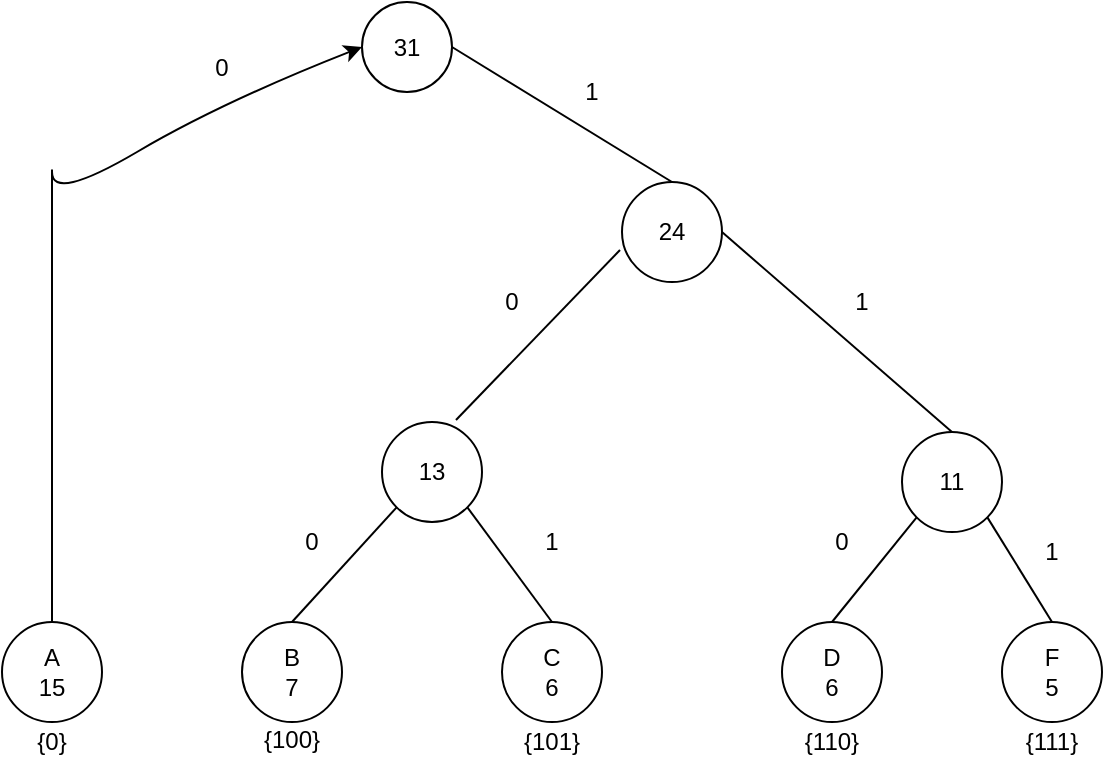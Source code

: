 <mxfile version="10.5.2" type="device"><diagram id="AL5S9-2BIEekm2Q9GO7d" name="Page-1"><mxGraphModel dx="1080" dy="513" grid="1" gridSize="10" guides="1" tooltips="1" connect="1" arrows="1" fold="1" page="1" pageScale="1" pageWidth="850" pageHeight="1100" math="0" shadow="0"><root><mxCell id="0"/><mxCell id="1" parent="0"/><mxCell id="5HxWJskeuPXSjwwyAi3K-1" value="&lt;div&gt;A&lt;/div&gt;15" style="ellipse;whiteSpace=wrap;html=1;aspect=fixed;" vertex="1" parent="1"><mxGeometry x="90" y="430" width="50" height="50" as="geometry"/></mxCell><mxCell id="5HxWJskeuPXSjwwyAi3K-2" value="&lt;div&gt;B&lt;/div&gt;7" style="ellipse;whiteSpace=wrap;html=1;aspect=fixed;" vertex="1" parent="1"><mxGeometry x="210" y="430" width="50" height="50" as="geometry"/></mxCell><mxCell id="5HxWJskeuPXSjwwyAi3K-3" value="&lt;div&gt;C&lt;/div&gt;6" style="ellipse;whiteSpace=wrap;html=1;aspect=fixed;" vertex="1" parent="1"><mxGeometry x="340" y="430" width="50" height="50" as="geometry"/></mxCell><mxCell id="5HxWJskeuPXSjwwyAi3K-4" value="&lt;div&gt;D&lt;/div&gt;6" style="ellipse;whiteSpace=wrap;html=1;aspect=fixed;" vertex="1" parent="1"><mxGeometry x="480" y="430" width="50" height="50" as="geometry"/></mxCell><mxCell id="5HxWJskeuPXSjwwyAi3K-5" value="&lt;div&gt;F&lt;/div&gt;5" style="ellipse;whiteSpace=wrap;html=1;aspect=fixed;" vertex="1" parent="1"><mxGeometry x="590" y="430" width="50" height="50" as="geometry"/></mxCell><mxCell id="5HxWJskeuPXSjwwyAi3K-6" value="11" style="ellipse;whiteSpace=wrap;html=1;aspect=fixed;" vertex="1" parent="1"><mxGeometry x="540" y="335" width="50" height="50" as="geometry"/></mxCell><mxCell id="5HxWJskeuPXSjwwyAi3K-9" value="" style="endArrow=none;html=1;exitX=0.5;exitY=0;exitDx=0;exitDy=0;entryX=0;entryY=1;entryDx=0;entryDy=0;" edge="1" parent="1" source="5HxWJskeuPXSjwwyAi3K-4" target="5HxWJskeuPXSjwwyAi3K-6"><mxGeometry width="50" height="50" relative="1" as="geometry"><mxPoint x="450" y="400" as="sourcePoint"/><mxPoint x="500" y="350" as="targetPoint"/></mxGeometry></mxCell><mxCell id="5HxWJskeuPXSjwwyAi3K-10" value="" style="endArrow=none;html=1;exitX=0.5;exitY=0;exitDx=0;exitDy=0;entryX=1;entryY=1;entryDx=0;entryDy=0;" edge="1" parent="1" source="5HxWJskeuPXSjwwyAi3K-5" target="5HxWJskeuPXSjwwyAi3K-6"><mxGeometry width="50" height="50" relative="1" as="geometry"><mxPoint x="640" y="410" as="sourcePoint"/><mxPoint x="690" y="360" as="targetPoint"/></mxGeometry></mxCell><mxCell id="5HxWJskeuPXSjwwyAi3K-12" value="13" style="ellipse;whiteSpace=wrap;html=1;aspect=fixed;" vertex="1" parent="1"><mxGeometry x="280" y="330" width="50" height="50" as="geometry"/></mxCell><mxCell id="5HxWJskeuPXSjwwyAi3K-14" value="" style="endArrow=none;html=1;entryX=0;entryY=1;entryDx=0;entryDy=0;exitX=0.5;exitY=0;exitDx=0;exitDy=0;" edge="1" parent="1" source="5HxWJskeuPXSjwwyAi3K-2" target="5HxWJskeuPXSjwwyAi3K-12"><mxGeometry width="50" height="50" relative="1" as="geometry"><mxPoint x="160" y="340" as="sourcePoint"/><mxPoint x="210" y="290" as="targetPoint"/></mxGeometry></mxCell><mxCell id="5HxWJskeuPXSjwwyAi3K-15" value="" style="endArrow=none;html=1;exitX=0.5;exitY=0;exitDx=0;exitDy=0;entryX=1;entryY=1;entryDx=0;entryDy=0;" edge="1" parent="1" source="5HxWJskeuPXSjwwyAi3K-3" target="5HxWJskeuPXSjwwyAi3K-12"><mxGeometry width="50" height="50" relative="1" as="geometry"><mxPoint x="360" y="360" as="sourcePoint"/><mxPoint x="410" y="310" as="targetPoint"/></mxGeometry></mxCell><mxCell id="5HxWJskeuPXSjwwyAi3K-16" value="24" style="ellipse;whiteSpace=wrap;html=1;aspect=fixed;" vertex="1" parent="1"><mxGeometry x="400" y="210" width="50" height="50" as="geometry"/></mxCell><mxCell id="5HxWJskeuPXSjwwyAi3K-17" value="" style="endArrow=none;html=1;entryX=-0.02;entryY=0.68;entryDx=0;entryDy=0;entryPerimeter=0;exitX=0.74;exitY=-0.02;exitDx=0;exitDy=0;exitPerimeter=0;" edge="1" parent="1" source="5HxWJskeuPXSjwwyAi3K-12" target="5HxWJskeuPXSjwwyAi3K-16"><mxGeometry width="50" height="50" relative="1" as="geometry"><mxPoint x="300" y="280" as="sourcePoint"/><mxPoint x="350" y="230" as="targetPoint"/></mxGeometry></mxCell><mxCell id="5HxWJskeuPXSjwwyAi3K-18" value="" style="endArrow=none;html=1;exitX=0.5;exitY=0;exitDx=0;exitDy=0;entryX=1;entryY=0.5;entryDx=0;entryDy=0;" edge="1" parent="1" source="5HxWJskeuPXSjwwyAi3K-6" target="5HxWJskeuPXSjwwyAi3K-16"><mxGeometry width="50" height="50" relative="1" as="geometry"><mxPoint x="520" y="240" as="sourcePoint"/><mxPoint x="570" y="190" as="targetPoint"/></mxGeometry></mxCell><mxCell id="5HxWJskeuPXSjwwyAi3K-19" value="31" style="ellipse;whiteSpace=wrap;html=1;aspect=fixed;" vertex="1" parent="1"><mxGeometry x="270" y="120" width="45" height="45" as="geometry"/></mxCell><mxCell id="5HxWJskeuPXSjwwyAi3K-22" value="" style="endArrow=none;html=1;exitX=1;exitY=0.5;exitDx=0;exitDy=0;entryX=0.5;entryY=0;entryDx=0;entryDy=0;" edge="1" parent="1" source="5HxWJskeuPXSjwwyAi3K-19" target="5HxWJskeuPXSjwwyAi3K-16"><mxGeometry width="50" height="50" relative="1" as="geometry"><mxPoint x="380" y="170" as="sourcePoint"/><mxPoint x="430" y="120" as="targetPoint"/></mxGeometry></mxCell><mxCell id="5HxWJskeuPXSjwwyAi3K-23" value="" style="curved=1;endArrow=classic;html=1;entryX=0;entryY=0.5;entryDx=0;entryDy=0;exitX=0.5;exitY=0;exitDx=0;exitDy=0;" edge="1" parent="1" source="5HxWJskeuPXSjwwyAi3K-1" target="5HxWJskeuPXSjwwyAi3K-19"><mxGeometry width="50" height="50" relative="1" as="geometry"><mxPoint x="170" y="240" as="sourcePoint"/><mxPoint x="220" y="190" as="targetPoint"/><Array as="points"><mxPoint x="115" y="190"/><mxPoint x="115" y="220"/><mxPoint x="200" y="170"/></Array></mxGeometry></mxCell><mxCell id="5HxWJskeuPXSjwwyAi3K-25" value="0" style="text;html=1;strokeColor=none;fillColor=none;align=center;verticalAlign=middle;whiteSpace=wrap;rounded=0;" vertex="1" parent="1"><mxGeometry x="180" y="142.5" width="40" height="20" as="geometry"/></mxCell><mxCell id="5HxWJskeuPXSjwwyAi3K-26" value="1" style="text;html=1;strokeColor=none;fillColor=none;align=center;verticalAlign=middle;whiteSpace=wrap;rounded=0;" vertex="1" parent="1"><mxGeometry x="365" y="155" width="40" height="20" as="geometry"/></mxCell><mxCell id="5HxWJskeuPXSjwwyAi3K-27" value="0" style="text;html=1;strokeColor=none;fillColor=none;align=center;verticalAlign=middle;whiteSpace=wrap;rounded=0;" vertex="1" parent="1"><mxGeometry x="325" y="260" width="40" height="20" as="geometry"/></mxCell><mxCell id="5HxWJskeuPXSjwwyAi3K-28" value="1" style="text;html=1;strokeColor=none;fillColor=none;align=center;verticalAlign=middle;whiteSpace=wrap;rounded=0;" vertex="1" parent="1"><mxGeometry x="500" y="260" width="40" height="20" as="geometry"/></mxCell><mxCell id="5HxWJskeuPXSjwwyAi3K-29" value="0" style="text;html=1;strokeColor=none;fillColor=none;align=center;verticalAlign=middle;whiteSpace=wrap;rounded=0;" vertex="1" parent="1"><mxGeometry x="225" y="380" width="40" height="20" as="geometry"/></mxCell><mxCell id="5HxWJskeuPXSjwwyAi3K-30" value="1" style="text;html=1;strokeColor=none;fillColor=none;align=center;verticalAlign=middle;whiteSpace=wrap;rounded=0;" vertex="1" parent="1"><mxGeometry x="345" y="380" width="40" height="20" as="geometry"/></mxCell><mxCell id="5HxWJskeuPXSjwwyAi3K-31" value="0" style="text;html=1;strokeColor=none;fillColor=none;align=center;verticalAlign=middle;whiteSpace=wrap;rounded=0;" vertex="1" parent="1"><mxGeometry x="490" y="380" width="40" height="20" as="geometry"/></mxCell><mxCell id="5HxWJskeuPXSjwwyAi3K-32" value="1" style="text;html=1;strokeColor=none;fillColor=none;align=center;verticalAlign=middle;whiteSpace=wrap;rounded=0;" vertex="1" parent="1"><mxGeometry x="595" y="385" width="40" height="20" as="geometry"/></mxCell><mxCell id="5HxWJskeuPXSjwwyAi3K-33" value="{0}" style="text;html=1;strokeColor=none;fillColor=none;align=center;verticalAlign=middle;whiteSpace=wrap;rounded=0;" vertex="1" parent="1"><mxGeometry x="95" y="480" width="40" height="20" as="geometry"/></mxCell><mxCell id="5HxWJskeuPXSjwwyAi3K-34" value="{100}" style="text;html=1;strokeColor=none;fillColor=none;align=center;verticalAlign=middle;whiteSpace=wrap;rounded=0;" vertex="1" parent="1"><mxGeometry x="215" y="479" width="40" height="20" as="geometry"/></mxCell><mxCell id="5HxWJskeuPXSjwwyAi3K-35" value="{101}" style="text;html=1;strokeColor=none;fillColor=none;align=center;verticalAlign=middle;whiteSpace=wrap;rounded=0;" vertex="1" parent="1"><mxGeometry x="345" y="480" width="40" height="20" as="geometry"/></mxCell><mxCell id="5HxWJskeuPXSjwwyAi3K-36" value="{110}" style="text;html=1;strokeColor=none;fillColor=none;align=center;verticalAlign=middle;whiteSpace=wrap;rounded=0;" vertex="1" parent="1"><mxGeometry x="485" y="480" width="40" height="20" as="geometry"/></mxCell><mxCell id="5HxWJskeuPXSjwwyAi3K-38" value="{111}" style="text;html=1;strokeColor=none;fillColor=none;align=center;verticalAlign=middle;whiteSpace=wrap;rounded=0;" vertex="1" parent="1"><mxGeometry x="595" y="480" width="40" height="20" as="geometry"/></mxCell></root></mxGraphModel></diagram></mxfile>